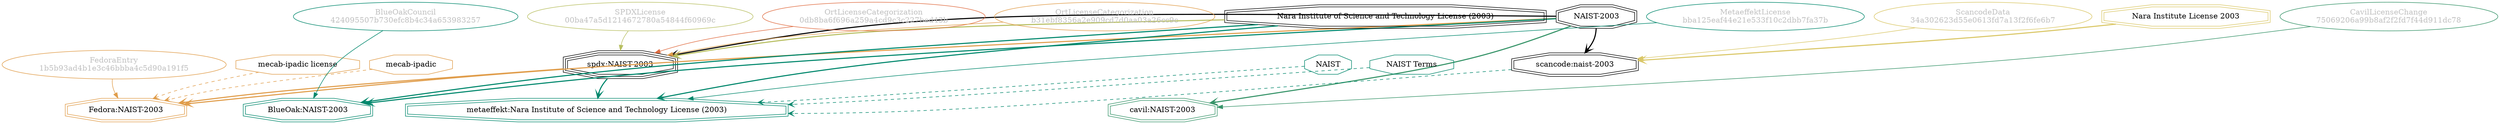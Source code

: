 strict digraph {
    node [shape=box];
    graph [splines=curved];
    2994 [label="SPDXLicense\n00ba47a5d1214672780a54844f60969c"
         ,fontcolor=gray
         ,color="#b8bf62"
         ,fillcolor="beige;1"
         ,shape=ellipse];
    2995 [label="spdx:NAIST-2003"
         ,shape=tripleoctagon];
    2996 [label="NAIST-2003"
         ,shape=doubleoctagon];
    2997 [label="Nara Institute of Science and Technology License (2003)"
         ,shape=doubleoctagon];
    8170 [label="FedoraEntry\n1b5b93ad4b1e3c46bbba4c5d90a191f5"
         ,fontcolor=gray
         ,color="#e09d4b"
         ,fillcolor="beige;1"
         ,shape=ellipse];
    8171 [label="Fedora:NAIST-2003"
         ,color="#e09d4b"
         ,shape=doubleoctagon];
    8172 [label="mecab-ipadic license"
         ,color="#e09d4b"
         ,shape=octagon];
    8173 [label="mecab-ipadic"
         ,color="#e09d4b"
         ,shape=octagon];
    9142 [label="BlueOakCouncil\n424095507b730efc8b4c34a653983257"
         ,fontcolor=gray
         ,color="#00876c"
         ,fillcolor="beige;1"
         ,shape=ellipse];
    9143 [label="BlueOak:NAIST-2003"
         ,color="#00876c"
         ,shape=doubleoctagon];
    20428 [label="ScancodeData\n34a302623d55e0613fd7a13f2f6fe6b7"
          ,fontcolor=gray
          ,color="#dac767"
          ,fillcolor="beige;1"
          ,shape=ellipse];
    20429 [label="scancode:naist-2003"
          ,shape=doubleoctagon];
    20430 [label="Nara Institute License 2003"
          ,color="#dac767"
          ,shape=doubleoctagon];
    35087 [label="OrtLicenseCategorization\n0db8ba6f696a259a4cd9c3c227bed43b"
          ,fontcolor=gray
          ,color="#e06f45"
          ,fillcolor="beige;1"
          ,shape=ellipse];
    36286 [label="OrtLicenseCategorization\nb31ebf8356a2e909cd7d0aa03a26cc9c"
          ,fontcolor=gray
          ,color="#e09d4b"
          ,fillcolor="beige;1"
          ,shape=ellipse];
    37227 [label="CavilLicenseChange\n75069206a99b8af2f2fd7f44d911dc78"
          ,fontcolor=gray
          ,color="#379469"
          ,fillcolor="beige;1"
          ,shape=ellipse];
    37228 [label="cavil:NAIST-2003"
          ,color="#379469"
          ,shape=doubleoctagon];
    46029 [label="MetaeffektLicense\nbba125eaf44e21e533f10c2dbb7fa37b"
          ,fontcolor=gray
          ,color="#00876c"
          ,fillcolor="beige;1"
          ,shape=ellipse];
    46030 [label="metaeffekt:Nara Institute of Science and Technology License (2003)"
          ,color="#00876c"
          ,shape=doubleoctagon];
    46031 [label=NAIST
          ,color="#00876c"
          ,shape=octagon];
    46032 [label="NAIST Terms"
          ,color="#00876c"
          ,shape=octagon];
    2994 -> 2995 [weight=0.5
                 ,color="#b8bf62"];
    2995 -> 8171 [style=bold
                 ,arrowhead=vee
                 ,weight=0.7
                 ,color="#e09d4b"];
    2995 -> 46030 [style=bold
                  ,arrowhead=vee
                  ,weight=0.7
                  ,color="#00876c"];
    2996 -> 2995 [style=bold
                 ,arrowhead=vee
                 ,weight=0.7];
    2996 -> 8171 [style=bold
                 ,arrowhead=vee
                 ,weight=0.7
                 ,color="#e09d4b"];
    2996 -> 9143 [style=bold
                 ,arrowhead=vee
                 ,weight=0.7
                 ,color="#00876c"];
    2996 -> 20429 [style=bold
                  ,arrowhead=vee
                  ,weight=0.7];
    2996 -> 37228 [style=bold
                  ,arrowhead=vee
                  ,weight=0.7
                  ,color="#379469"];
    2996 -> 37228 [style=bold
                  ,arrowhead=vee
                  ,weight=0.7
                  ,color="#379469"];
    2997 -> 2995 [style=bold
                 ,arrowhead=vee
                 ,weight=0.7
                 ,color="#b8bf62"];
    2997 -> 9143 [style=bold
                 ,arrowhead=vee
                 ,weight=0.7
                 ,color="#00876c"];
    2997 -> 46030 [style=bold
                  ,arrowhead=vee
                  ,weight=0.7
                  ,color="#00876c"];
    2997 -> 46030 [style=bold
                  ,arrowhead=vee
                  ,weight=0.7
                  ,color="#00876c"];
    8170 -> 8171 [weight=0.5
                 ,color="#e09d4b"];
    8172 -> 8171 [style=dashed
                 ,arrowhead=vee
                 ,weight=0.5
                 ,color="#e09d4b"];
    8173 -> 8171 [style=dashed
                 ,arrowhead=vee
                 ,weight=0.5
                 ,color="#e09d4b"];
    9142 -> 9143 [weight=0.5
                 ,color="#00876c"];
    20428 -> 20429 [weight=0.5
                   ,color="#dac767"];
    20429 -> 46030 [style=dashed
                   ,arrowhead=vee
                   ,weight=0.5
                   ,color="#00876c"];
    20430 -> 20429 [style=bold
                   ,arrowhead=vee
                   ,weight=0.7
                   ,color="#dac767"];
    35087 -> 2995 [weight=0.5
                  ,color="#e06f45"];
    36286 -> 2995 [weight=0.5
                  ,color="#e09d4b"];
    37227 -> 37228 [weight=0.5
                   ,color="#379469"];
    46029 -> 46030 [weight=0.5
                   ,color="#00876c"];
    46031 -> 46030 [style=dashed
                   ,arrowhead=vee
                   ,weight=0.5
                   ,color="#00876c"];
    46032 -> 46030 [style=dashed
                   ,arrowhead=vee
                   ,weight=0.5
                   ,color="#00876c"];
}
